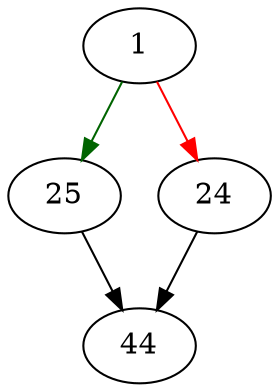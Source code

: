 strict digraph "sqlite3VdbeAllocUnpackedRecord" {
	// Node definitions.
	1 [entry=true];
	25;
	24;
	44;

	// Edge definitions.
	1 -> 25 [
		color=darkgreen
		cond=true
	];
	1 -> 24 [
		color=red
		cond=false
	];
	25 -> 44;
	24 -> 44;
}